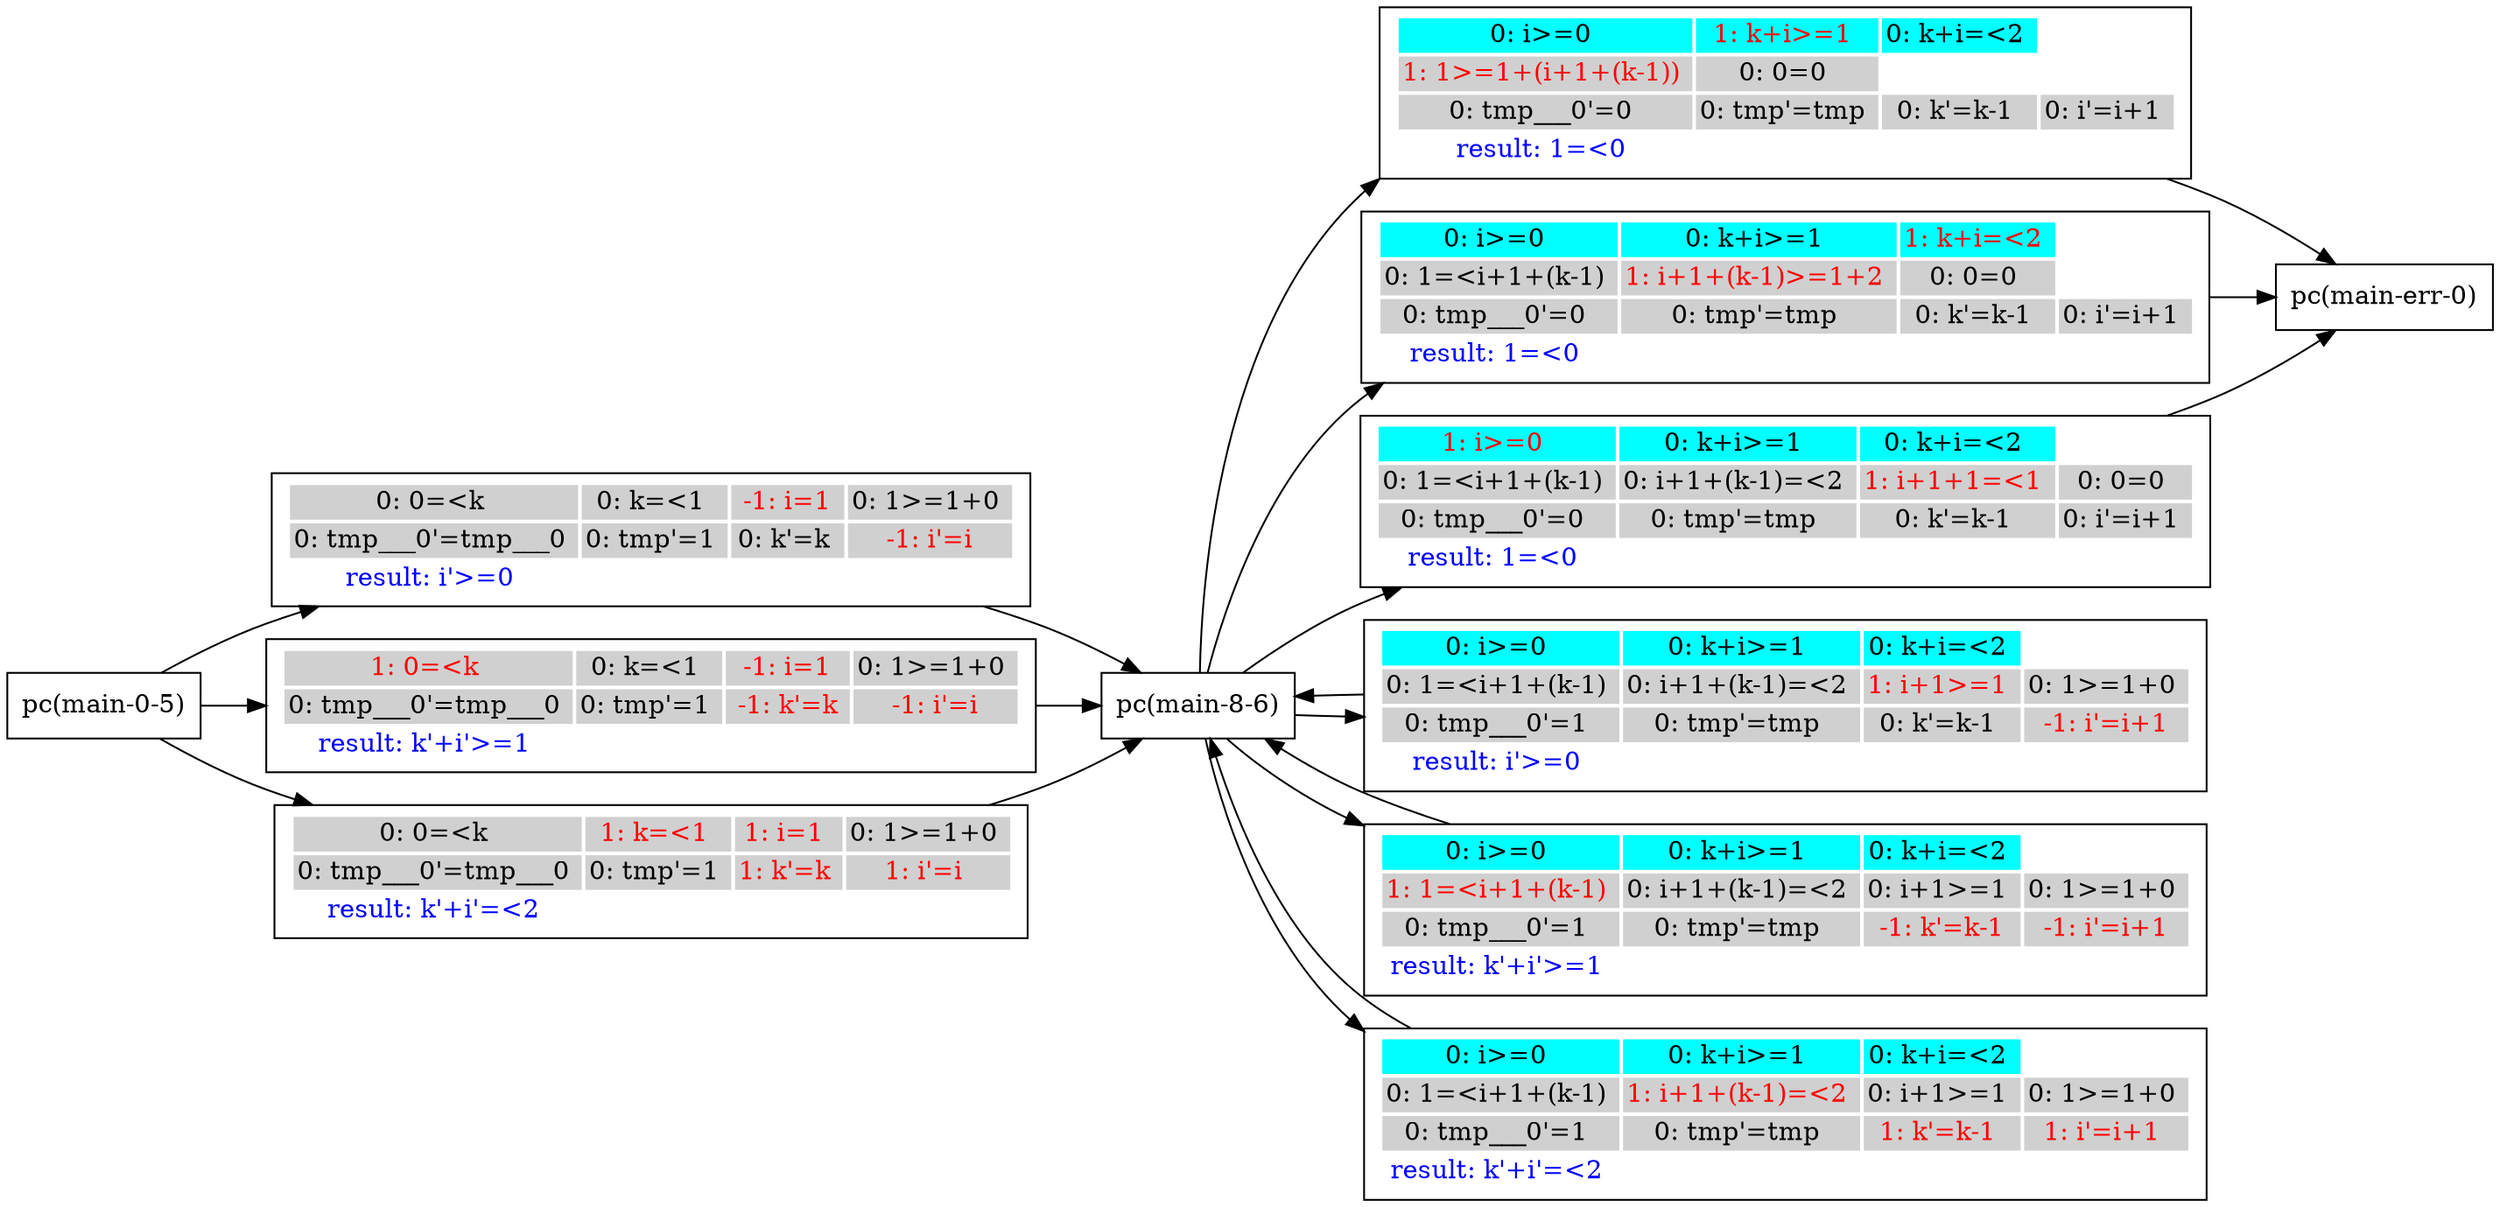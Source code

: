 digraph G {
 rankdir=LR 
 node [shape=box]
N1 [label="pc(main-0-5)"];
N3 [label="pc(main-8-6)"];
N5 [label="pc(main-err-0)"];
N3 -> A1A0 ;
A1A0 -> N5 ;
A1A0 [ label=<<TABLE border="0"><TR><TD bgcolor = "#00FFFF"><FONT COLOR="black">0: i&#062;=0 </FONT></TD><TD bgcolor = "#00FFFF"><FONT COLOR="red">1: k+i&#062;=1 </FONT></TD><TD bgcolor = "#00FFFF"><FONT COLOR="black">0: k+i=&#060;2 </FONT></TD></TR><TR><TD bgcolor = "#D0D0D0"><FONT COLOR="red">1: 1&#062;=1+(i+1+(k-1)) </FONT></TD><TD bgcolor = "#D0D0D0"><FONT COLOR="black">0: 0=0 </FONT></TD></TR><TR><TD bgcolor = "#D0D0D0"><FONT COLOR="black">0: tmp___0'=0 </FONT></TD><TD bgcolor = "#D0D0D0"><FONT COLOR="black">0: tmp'=tmp </FONT></TD><TD bgcolor = "#D0D0D0"><FONT COLOR="black">0: k'=k-1 </FONT></TD><TD bgcolor = "#D0D0D0"><FONT COLOR="black">0: i'=i+1 </FONT></TD></TR><TR><TD bgcolor = "white"><FONT COLOR="blue">result: 1=&#060;0 </FONT></TD></TR></TABLE>>];
N3 -> A2A0 ;
A2A0 -> N5 ;
A2A0 [ label=<<TABLE border="0"><TR><TD bgcolor = "#00FFFF"><FONT COLOR="black">0: i&#062;=0 </FONT></TD><TD bgcolor = "#00FFFF"><FONT COLOR="black">0: k+i&#062;=1 </FONT></TD><TD bgcolor = "#00FFFF"><FONT COLOR="red">1: k+i=&#060;2 </FONT></TD></TR><TR><TD bgcolor = "#D0D0D0"><FONT COLOR="black">0: 1=&#060;i+1+(k-1) </FONT></TD><TD bgcolor = "#D0D0D0"><FONT COLOR="red">1: i+1+(k-1)&#062;=1+2 </FONT></TD><TD bgcolor = "#D0D0D0"><FONT COLOR="black">0: 0=0 </FONT></TD></TR><TR><TD bgcolor = "#D0D0D0"><FONT COLOR="black">0: tmp___0'=0 </FONT></TD><TD bgcolor = "#D0D0D0"><FONT COLOR="black">0: tmp'=tmp </FONT></TD><TD bgcolor = "#D0D0D0"><FONT COLOR="black">0: k'=k-1 </FONT></TD><TD bgcolor = "#D0D0D0"><FONT COLOR="black">0: i'=i+1 </FONT></TD></TR><TR><TD bgcolor = "white"><FONT COLOR="blue">result: 1=&#060;0 </FONT></TD></TR></TABLE>>];
N3 -> A3A0 ;
A3A0 -> N5 ;
A3A0 [ label=<<TABLE border="0"><TR><TD bgcolor = "#00FFFF"><FONT COLOR="red">1: i&#062;=0 </FONT></TD><TD bgcolor = "#00FFFF"><FONT COLOR="black">0: k+i&#062;=1 </FONT></TD><TD bgcolor = "#00FFFF"><FONT COLOR="black">0: k+i=&#060;2 </FONT></TD></TR><TR><TD bgcolor = "#D0D0D0"><FONT COLOR="black">0: 1=&#060;i+1+(k-1) </FONT></TD><TD bgcolor = "#D0D0D0"><FONT COLOR="black">0: i+1+(k-1)=&#060;2 </FONT></TD><TD bgcolor = "#D0D0D0"><FONT COLOR="red">1: i+1+1=&#060;1 </FONT></TD><TD bgcolor = "#D0D0D0"><FONT COLOR="black">0: 0=0 </FONT></TD></TR><TR><TD bgcolor = "#D0D0D0"><FONT COLOR="black">0: tmp___0'=0 </FONT></TD><TD bgcolor = "#D0D0D0"><FONT COLOR="black">0: tmp'=tmp </FONT></TD><TD bgcolor = "#D0D0D0"><FONT COLOR="black">0: k'=k-1 </FONT></TD><TD bgcolor = "#D0D0D0"><FONT COLOR="black">0: i'=i+1 </FONT></TD></TR><TR><TD bgcolor = "white"><FONT COLOR="blue">result: 1=&#060;0 </FONT></TD></TR></TABLE>>];
N3 -> A4A0 ;
A4A0 -> N3 ;
A4A0 [ label=<<TABLE border="0"><TR><TD bgcolor = "#00FFFF"><FONT COLOR="black">0: i&#062;=0 </FONT></TD><TD bgcolor = "#00FFFF"><FONT COLOR="black">0: k+i&#062;=1 </FONT></TD><TD bgcolor = "#00FFFF"><FONT COLOR="black">0: k+i=&#060;2 </FONT></TD></TR><TR><TD bgcolor = "#D0D0D0"><FONT COLOR="black">0: 1=&#060;i+1+(k-1) </FONT></TD><TD bgcolor = "#D0D0D0"><FONT COLOR="black">0: i+1+(k-1)=&#060;2 </FONT></TD><TD bgcolor = "#D0D0D0"><FONT COLOR="red">1: i+1&#062;=1 </FONT></TD><TD bgcolor = "#D0D0D0"><FONT COLOR="black">0: 1&#062;=1+0 </FONT></TD></TR><TR><TD bgcolor = "#D0D0D0"><FONT COLOR="black">0: tmp___0'=1 </FONT></TD><TD bgcolor = "#D0D0D0"><FONT COLOR="black">0: tmp'=tmp </FONT></TD><TD bgcolor = "#D0D0D0"><FONT COLOR="black">0: k'=k-1 </FONT></TD><TD bgcolor = "#D0D0D0"><FONT COLOR="red"> -1: i'=i+1 </FONT></TD></TR><TR><TD bgcolor = "white"><FONT COLOR="blue">result: i'&#062;=0 </FONT></TD></TR></TABLE>>];
N3 -> A4A1 ;
A4A1 -> N3 ;
A4A1 [ label=<<TABLE border="0"><TR><TD bgcolor = "#00FFFF"><FONT COLOR="black">0: i&#062;=0 </FONT></TD><TD bgcolor = "#00FFFF"><FONT COLOR="black">0: k+i&#062;=1 </FONT></TD><TD bgcolor = "#00FFFF"><FONT COLOR="black">0: k+i=&#060;2 </FONT></TD></TR><TR><TD bgcolor = "#D0D0D0"><FONT COLOR="red">1: 1=&#060;i+1+(k-1) </FONT></TD><TD bgcolor = "#D0D0D0"><FONT COLOR="black">0: i+1+(k-1)=&#060;2 </FONT></TD><TD bgcolor = "#D0D0D0"><FONT COLOR="black">0: i+1&#062;=1 </FONT></TD><TD bgcolor = "#D0D0D0"><FONT COLOR="black">0: 1&#062;=1+0 </FONT></TD></TR><TR><TD bgcolor = "#D0D0D0"><FONT COLOR="black">0: tmp___0'=1 </FONT></TD><TD bgcolor = "#D0D0D0"><FONT COLOR="black">0: tmp'=tmp </FONT></TD><TD bgcolor = "#D0D0D0"><FONT COLOR="red"> -1: k'=k-1 </FONT></TD><TD bgcolor = "#D0D0D0"><FONT COLOR="red"> -1: i'=i+1 </FONT></TD></TR><TR><TD bgcolor = "white"><FONT COLOR="blue">result: k'+i'&#062;=1 </FONT></TD></TR></TABLE>>];
N3 -> A4A2 ;
A4A2 -> N3 ;
A4A2 [ label=<<TABLE border="0"><TR><TD bgcolor = "#00FFFF"><FONT COLOR="black">0: i&#062;=0 </FONT></TD><TD bgcolor = "#00FFFF"><FONT COLOR="black">0: k+i&#062;=1 </FONT></TD><TD bgcolor = "#00FFFF"><FONT COLOR="black">0: k+i=&#060;2 </FONT></TD></TR><TR><TD bgcolor = "#D0D0D0"><FONT COLOR="black">0: 1=&#060;i+1+(k-1) </FONT></TD><TD bgcolor = "#D0D0D0"><FONT COLOR="red">1: i+1+(k-1)=&#060;2 </FONT></TD><TD bgcolor = "#D0D0D0"><FONT COLOR="black">0: i+1&#062;=1 </FONT></TD><TD bgcolor = "#D0D0D0"><FONT COLOR="black">0: 1&#062;=1+0 </FONT></TD></TR><TR><TD bgcolor = "#D0D0D0"><FONT COLOR="black">0: tmp___0'=1 </FONT></TD><TD bgcolor = "#D0D0D0"><FONT COLOR="black">0: tmp'=tmp </FONT></TD><TD bgcolor = "#D0D0D0"><FONT COLOR="red">1: k'=k-1 </FONT></TD><TD bgcolor = "#D0D0D0"><FONT COLOR="red">1: i'=i+1 </FONT></TD></TR><TR><TD bgcolor = "white"><FONT COLOR="blue">result: k'+i'=&#060;2 </FONT></TD></TR></TABLE>>];
N1 -> A5A0 ;
A5A0 -> N3 ;
A5A0 [ label=<<TABLE border="0"><TR><TD bgcolor = "#D0D0D0"><FONT COLOR="black">0: 0=&#060;k </FONT></TD><TD bgcolor = "#D0D0D0"><FONT COLOR="black">0: k=&#060;1 </FONT></TD><TD bgcolor = "#D0D0D0"><FONT COLOR="red"> -1: i=1 </FONT></TD><TD bgcolor = "#D0D0D0"><FONT COLOR="black">0: 1&#062;=1+0 </FONT></TD></TR><TR><TD bgcolor = "#D0D0D0"><FONT COLOR="black">0: tmp___0'=tmp___0 </FONT></TD><TD bgcolor = "#D0D0D0"><FONT COLOR="black">0: tmp'=1 </FONT></TD><TD bgcolor = "#D0D0D0"><FONT COLOR="black">0: k'=k </FONT></TD><TD bgcolor = "#D0D0D0"><FONT COLOR="red"> -1: i'=i </FONT></TD></TR><TR><TD bgcolor = "white"><FONT COLOR="blue">result: i'&#062;=0 </FONT></TD></TR></TABLE>>];
N1 -> A5A1 ;
A5A1 -> N3 ;
A5A1 [ label=<<TABLE border="0"><TR><TD bgcolor = "#D0D0D0"><FONT COLOR="red">1: 0=&#060;k </FONT></TD><TD bgcolor = "#D0D0D0"><FONT COLOR="black">0: k=&#060;1 </FONT></TD><TD bgcolor = "#D0D0D0"><FONT COLOR="red"> -1: i=1 </FONT></TD><TD bgcolor = "#D0D0D0"><FONT COLOR="black">0: 1&#062;=1+0 </FONT></TD></TR><TR><TD bgcolor = "#D0D0D0"><FONT COLOR="black">0: tmp___0'=tmp___0 </FONT></TD><TD bgcolor = "#D0D0D0"><FONT COLOR="black">0: tmp'=1 </FONT></TD><TD bgcolor = "#D0D0D0"><FONT COLOR="red"> -1: k'=k </FONT></TD><TD bgcolor = "#D0D0D0"><FONT COLOR="red"> -1: i'=i </FONT></TD></TR><TR><TD bgcolor = "white"><FONT COLOR="blue">result: k'+i'&#062;=1 </FONT></TD></TR></TABLE>>];
N1 -> A5A2 ;
A5A2 -> N3 ;
A5A2 [ label=<<TABLE border="0"><TR><TD bgcolor = "#D0D0D0"><FONT COLOR="black">0: 0=&#060;k </FONT></TD><TD bgcolor = "#D0D0D0"><FONT COLOR="red">1: k=&#060;1 </FONT></TD><TD bgcolor = "#D0D0D0"><FONT COLOR="red">1: i=1 </FONT></TD><TD bgcolor = "#D0D0D0"><FONT COLOR="black">0: 1&#062;=1+0 </FONT></TD></TR><TR><TD bgcolor = "#D0D0D0"><FONT COLOR="black">0: tmp___0'=tmp___0 </FONT></TD><TD bgcolor = "#D0D0D0"><FONT COLOR="black">0: tmp'=1 </FONT></TD><TD bgcolor = "#D0D0D0"><FONT COLOR="red">1: k'=k </FONT></TD><TD bgcolor = "#D0D0D0"><FONT COLOR="red">1: i'=i </FONT></TD></TR><TR><TD bgcolor = "white"><FONT COLOR="blue">result: k'+i'=&#060;2 </FONT></TD></TR></TABLE>>];
}
